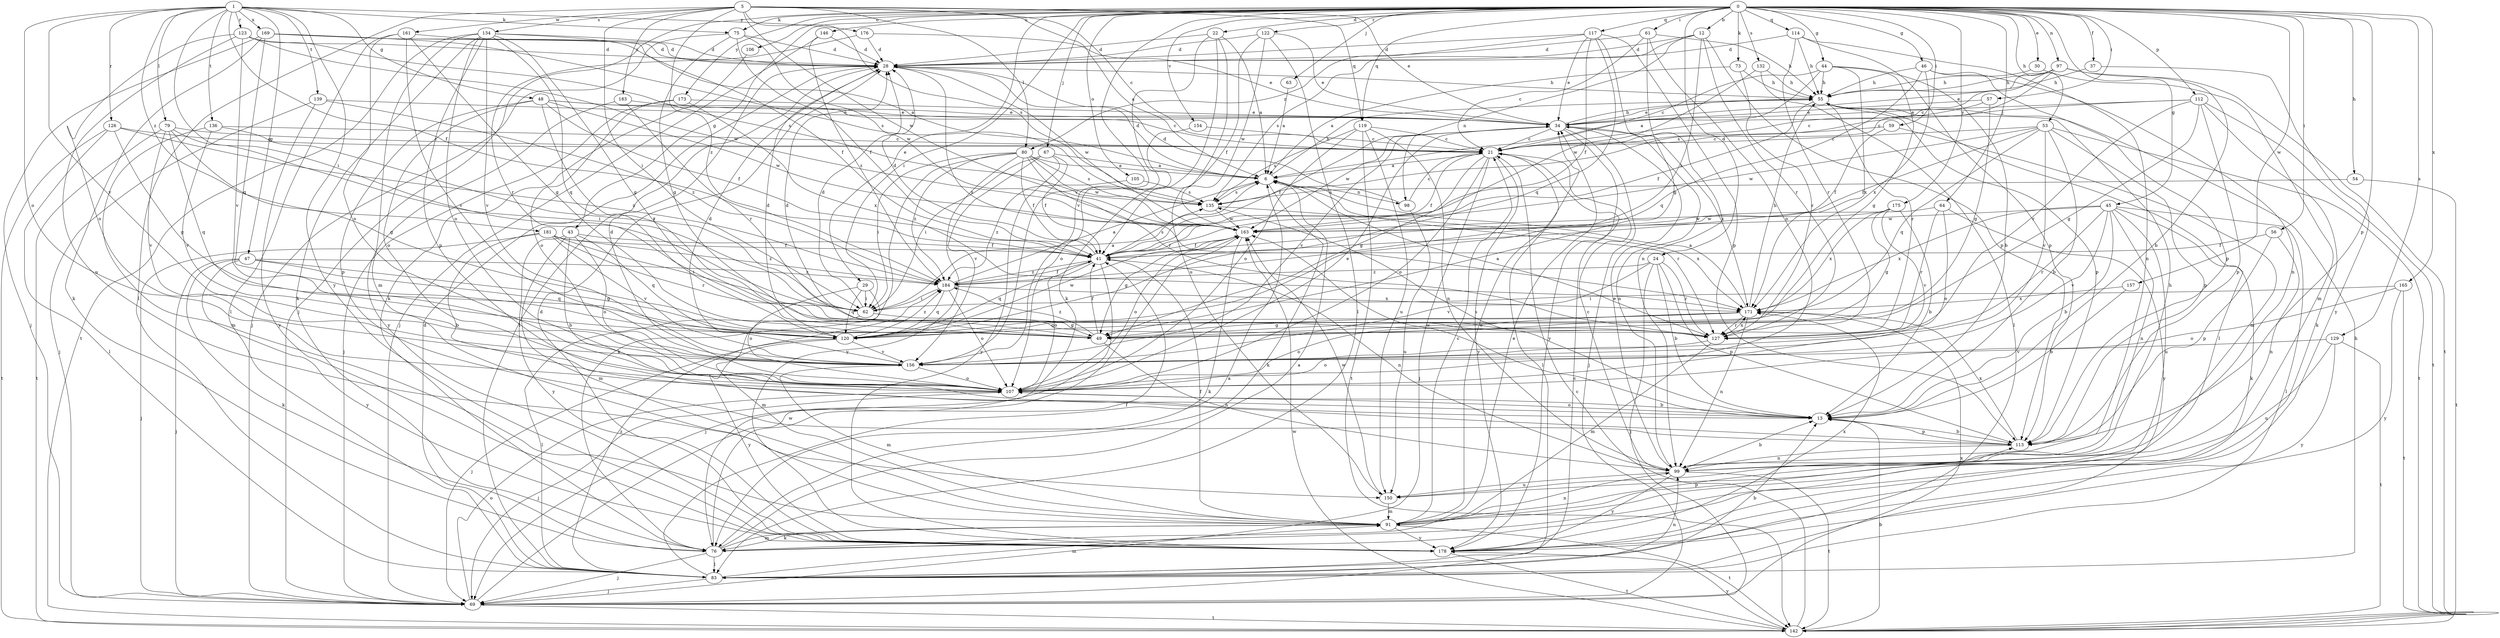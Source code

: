 strict digraph  {
0;
1;
5;
6;
12;
13;
21;
22;
24;
28;
29;
30;
34;
37;
41;
43;
44;
45;
46;
47;
48;
49;
53;
54;
55;
56;
57;
59;
61;
62;
63;
64;
67;
69;
73;
75;
76;
79;
80;
83;
91;
97;
98;
99;
105;
106;
107;
112;
113;
114;
117;
119;
120;
122;
123;
126;
127;
129;
132;
134;
135;
136;
139;
142;
146;
150;
154;
156;
157;
161;
163;
165;
169;
171;
173;
175;
176;
178;
181;
183;
184;
0 -> 12  [label=b];
0 -> 22  [label=d];
0 -> 24  [label=d];
0 -> 29  [label=e];
0 -> 30  [label=e];
0 -> 37  [label=f];
0 -> 43  [label=g];
0 -> 44  [label=g];
0 -> 45  [label=g];
0 -> 46  [label=g];
0 -> 53  [label=h];
0 -> 54  [label=h];
0 -> 56  [label=i];
0 -> 57  [label=i];
0 -> 59  [label=i];
0 -> 61  [label=i];
0 -> 62  [label=i];
0 -> 63  [label=j];
0 -> 64  [label=j];
0 -> 67  [label=j];
0 -> 69  [label=j];
0 -> 73  [label=k];
0 -> 75  [label=k];
0 -> 97  [label=n];
0 -> 105  [label=o];
0 -> 106  [label=o];
0 -> 112  [label=p];
0 -> 113  [label=p];
0 -> 114  [label=q];
0 -> 117  [label=q];
0 -> 119  [label=q];
0 -> 122  [label=r];
0 -> 129  [label=s];
0 -> 132  [label=s];
0 -> 146  [label=u];
0 -> 154  [label=v];
0 -> 156  [label=v];
0 -> 157  [label=w];
0 -> 165  [label=x];
0 -> 173  [label=y];
0 -> 175  [label=y];
1 -> 41  [label=f];
1 -> 47  [label=g];
1 -> 48  [label=g];
1 -> 62  [label=i];
1 -> 75  [label=k];
1 -> 79  [label=l];
1 -> 107  [label=o];
1 -> 123  [label=r];
1 -> 126  [label=r];
1 -> 136  [label=t];
1 -> 139  [label=t];
1 -> 156  [label=v];
1 -> 169  [label=x];
1 -> 176  [label=y];
1 -> 178  [label=y];
1 -> 181  [label=z];
5 -> 6  [label=a];
5 -> 21  [label=c];
5 -> 34  [label=e];
5 -> 62  [label=i];
5 -> 80  [label=l];
5 -> 83  [label=l];
5 -> 119  [label=q];
5 -> 134  [label=s];
5 -> 135  [label=s];
5 -> 161  [label=w];
5 -> 163  [label=w];
5 -> 183  [label=z];
5 -> 184  [label=z];
6 -> 28  [label=d];
6 -> 55  [label=h];
6 -> 76  [label=k];
6 -> 98  [label=n];
6 -> 127  [label=r];
6 -> 135  [label=s];
12 -> 28  [label=d];
12 -> 98  [label=n];
12 -> 113  [label=p];
12 -> 127  [label=r];
12 -> 135  [label=s];
12 -> 184  [label=z];
13 -> 107  [label=o];
13 -> 113  [label=p];
13 -> 135  [label=s];
13 -> 163  [label=w];
21 -> 6  [label=a];
21 -> 41  [label=f];
21 -> 49  [label=g];
21 -> 69  [label=j];
21 -> 83  [label=l];
21 -> 107  [label=o];
21 -> 178  [label=y];
22 -> 6  [label=a];
22 -> 28  [label=d];
22 -> 76  [label=k];
22 -> 150  [label=u];
22 -> 156  [label=v];
24 -> 13  [label=b];
24 -> 69  [label=j];
24 -> 113  [label=p];
24 -> 127  [label=r];
24 -> 156  [label=v];
24 -> 184  [label=z];
28 -> 55  [label=h];
28 -> 83  [label=l];
28 -> 163  [label=w];
28 -> 171  [label=x];
29 -> 62  [label=i];
29 -> 91  [label=m];
29 -> 107  [label=o];
29 -> 120  [label=q];
30 -> 55  [label=h];
30 -> 91  [label=m];
34 -> 21  [label=c];
34 -> 41  [label=f];
34 -> 55  [label=h];
34 -> 69  [label=j];
34 -> 99  [label=n];
34 -> 156  [label=v];
34 -> 163  [label=w];
34 -> 171  [label=x];
34 -> 178  [label=y];
37 -> 55  [label=h];
37 -> 178  [label=y];
41 -> 28  [label=d];
41 -> 69  [label=j];
41 -> 99  [label=n];
41 -> 107  [label=o];
41 -> 120  [label=q];
41 -> 135  [label=s];
41 -> 184  [label=z];
43 -> 13  [label=b];
43 -> 41  [label=f];
43 -> 91  [label=m];
43 -> 107  [label=o];
43 -> 120  [label=q];
43 -> 178  [label=y];
44 -> 6  [label=a];
44 -> 13  [label=b];
44 -> 21  [label=c];
44 -> 49  [label=g];
44 -> 55  [label=h];
44 -> 171  [label=x];
45 -> 13  [label=b];
45 -> 76  [label=k];
45 -> 83  [label=l];
45 -> 99  [label=n];
45 -> 127  [label=r];
45 -> 150  [label=u];
45 -> 156  [label=v];
45 -> 163  [label=w];
45 -> 171  [label=x];
46 -> 55  [label=h];
46 -> 99  [label=n];
46 -> 113  [label=p];
46 -> 120  [label=q];
46 -> 171  [label=x];
47 -> 49  [label=g];
47 -> 69  [label=j];
47 -> 76  [label=k];
47 -> 120  [label=q];
47 -> 178  [label=y];
47 -> 184  [label=z];
48 -> 21  [label=c];
48 -> 34  [label=e];
48 -> 41  [label=f];
48 -> 107  [label=o];
48 -> 113  [label=p];
48 -> 127  [label=r];
48 -> 163  [label=w];
49 -> 28  [label=d];
49 -> 41  [label=f];
49 -> 99  [label=n];
49 -> 184  [label=z];
53 -> 13  [label=b];
53 -> 21  [label=c];
53 -> 41  [label=f];
53 -> 113  [label=p];
53 -> 120  [label=q];
53 -> 142  [label=t];
53 -> 156  [label=v];
53 -> 163  [label=w];
54 -> 135  [label=s];
54 -> 142  [label=t];
55 -> 34  [label=e];
55 -> 41  [label=f];
55 -> 83  [label=l];
55 -> 113  [label=p];
55 -> 127  [label=r];
56 -> 41  [label=f];
56 -> 99  [label=n];
56 -> 113  [label=p];
57 -> 21  [label=c];
57 -> 34  [label=e];
57 -> 49  [label=g];
59 -> 21  [label=c];
59 -> 41  [label=f];
59 -> 91  [label=m];
61 -> 21  [label=c];
61 -> 28  [label=d];
61 -> 49  [label=g];
61 -> 55  [label=h];
61 -> 107  [label=o];
62 -> 6  [label=a];
62 -> 28  [label=d];
62 -> 49  [label=g];
62 -> 83  [label=l];
63 -> 6  [label=a];
64 -> 107  [label=o];
64 -> 127  [label=r];
64 -> 163  [label=w];
64 -> 178  [label=y];
67 -> 6  [label=a];
67 -> 41  [label=f];
67 -> 62  [label=i];
67 -> 156  [label=v];
67 -> 178  [label=y];
69 -> 21  [label=c];
69 -> 107  [label=o];
69 -> 142  [label=t];
69 -> 163  [label=w];
69 -> 171  [label=x];
73 -> 6  [label=a];
73 -> 55  [label=h];
73 -> 127  [label=r];
75 -> 28  [label=d];
75 -> 41  [label=f];
75 -> 49  [label=g];
75 -> 69  [label=j];
75 -> 163  [label=w];
76 -> 6  [label=a];
76 -> 34  [label=e];
76 -> 41  [label=f];
76 -> 69  [label=j];
76 -> 83  [label=l];
76 -> 91  [label=m];
79 -> 21  [label=c];
79 -> 49  [label=g];
79 -> 62  [label=i];
79 -> 120  [label=q];
79 -> 142  [label=t];
79 -> 156  [label=v];
80 -> 6  [label=a];
80 -> 41  [label=f];
80 -> 62  [label=i];
80 -> 76  [label=k];
80 -> 127  [label=r];
80 -> 135  [label=s];
80 -> 163  [label=w];
80 -> 178  [label=y];
80 -> 184  [label=z];
83 -> 6  [label=a];
83 -> 13  [label=b];
83 -> 28  [label=d];
83 -> 55  [label=h];
83 -> 69  [label=j];
83 -> 91  [label=m];
83 -> 99  [label=n];
83 -> 184  [label=z];
91 -> 21  [label=c];
91 -> 34  [label=e];
91 -> 41  [label=f];
91 -> 76  [label=k];
91 -> 99  [label=n];
91 -> 113  [label=p];
91 -> 142  [label=t];
91 -> 178  [label=y];
97 -> 13  [label=b];
97 -> 21  [label=c];
97 -> 34  [label=e];
97 -> 55  [label=h];
97 -> 135  [label=s];
97 -> 142  [label=t];
98 -> 21  [label=c];
98 -> 28  [label=d];
98 -> 150  [label=u];
99 -> 13  [label=b];
99 -> 21  [label=c];
99 -> 34  [label=e];
99 -> 55  [label=h];
99 -> 142  [label=t];
99 -> 150  [label=u];
99 -> 178  [label=y];
105 -> 135  [label=s];
105 -> 184  [label=z];
106 -> 76  [label=k];
107 -> 13  [label=b];
107 -> 28  [label=d];
107 -> 34  [label=e];
107 -> 69  [label=j];
112 -> 21  [label=c];
112 -> 34  [label=e];
112 -> 49  [label=g];
112 -> 76  [label=k];
112 -> 113  [label=p];
112 -> 127  [label=r];
112 -> 142  [label=t];
113 -> 13  [label=b];
113 -> 99  [label=n];
113 -> 171  [label=x];
114 -> 28  [label=d];
114 -> 55  [label=h];
114 -> 99  [label=n];
114 -> 113  [label=p];
114 -> 127  [label=r];
117 -> 28  [label=d];
117 -> 34  [label=e];
117 -> 41  [label=f];
117 -> 99  [label=n];
117 -> 113  [label=p];
117 -> 120  [label=q];
117 -> 80  [label=z];
119 -> 21  [label=c];
119 -> 99  [label=n];
119 -> 107  [label=o];
119 -> 135  [label=s];
119 -> 142  [label=t];
119 -> 150  [label=u];
120 -> 28  [label=d];
120 -> 69  [label=j];
120 -> 156  [label=v];
120 -> 163  [label=w];
120 -> 178  [label=y];
120 -> 184  [label=z];
122 -> 28  [label=d];
122 -> 34  [label=e];
122 -> 41  [label=f];
122 -> 83  [label=l];
122 -> 163  [label=w];
123 -> 28  [label=d];
123 -> 107  [label=o];
123 -> 135  [label=s];
123 -> 150  [label=u];
123 -> 156  [label=v];
123 -> 163  [label=w];
126 -> 21  [label=c];
126 -> 49  [label=g];
126 -> 83  [label=l];
126 -> 142  [label=t];
126 -> 184  [label=z];
127 -> 6  [label=a];
127 -> 91  [label=m];
127 -> 107  [label=o];
127 -> 171  [label=x];
129 -> 142  [label=t];
129 -> 150  [label=u];
129 -> 156  [label=v];
129 -> 178  [label=y];
132 -> 55  [label=h];
132 -> 83  [label=l];
132 -> 163  [label=w];
134 -> 28  [label=d];
134 -> 41  [label=f];
134 -> 49  [label=g];
134 -> 76  [label=k];
134 -> 91  [label=m];
134 -> 107  [label=o];
134 -> 113  [label=p];
134 -> 120  [label=q];
134 -> 142  [label=t];
134 -> 156  [label=v];
135 -> 163  [label=w];
135 -> 171  [label=x];
136 -> 21  [label=c];
136 -> 62  [label=i];
136 -> 91  [label=m];
136 -> 156  [label=v];
139 -> 34  [label=e];
139 -> 69  [label=j];
139 -> 178  [label=y];
139 -> 184  [label=z];
142 -> 13  [label=b];
142 -> 21  [label=c];
142 -> 163  [label=w];
142 -> 178  [label=y];
146 -> 28  [label=d];
146 -> 69  [label=j];
146 -> 184  [label=z];
150 -> 91  [label=m];
150 -> 163  [label=w];
154 -> 21  [label=c];
154 -> 107  [label=o];
156 -> 28  [label=d];
156 -> 91  [label=m];
156 -> 107  [label=o];
157 -> 13  [label=b];
157 -> 171  [label=x];
161 -> 28  [label=d];
161 -> 49  [label=g];
161 -> 83  [label=l];
161 -> 107  [label=o];
161 -> 156  [label=v];
163 -> 41  [label=f];
163 -> 49  [label=g];
163 -> 76  [label=k];
163 -> 107  [label=o];
165 -> 62  [label=i];
165 -> 107  [label=o];
165 -> 142  [label=t];
165 -> 178  [label=y];
169 -> 6  [label=a];
169 -> 28  [label=d];
169 -> 69  [label=j];
169 -> 76  [label=k];
169 -> 120  [label=q];
169 -> 135  [label=s];
171 -> 6  [label=a];
171 -> 49  [label=g];
171 -> 55  [label=h];
171 -> 99  [label=n];
171 -> 107  [label=o];
171 -> 120  [label=q];
171 -> 127  [label=r];
173 -> 34  [label=e];
173 -> 69  [label=j];
173 -> 107  [label=o];
173 -> 171  [label=x];
175 -> 13  [label=b];
175 -> 49  [label=g];
175 -> 156  [label=v];
175 -> 163  [label=w];
175 -> 171  [label=x];
176 -> 28  [label=d];
176 -> 34  [label=e];
176 -> 127  [label=r];
178 -> 28  [label=d];
178 -> 142  [label=t];
178 -> 171  [label=x];
181 -> 13  [label=b];
181 -> 41  [label=f];
181 -> 62  [label=i];
181 -> 69  [label=j];
181 -> 127  [label=r];
181 -> 156  [label=v];
181 -> 184  [label=z];
183 -> 34  [label=e];
183 -> 127  [label=r];
183 -> 178  [label=y];
184 -> 6  [label=a];
184 -> 41  [label=f];
184 -> 62  [label=i];
184 -> 107  [label=o];
184 -> 120  [label=q];
184 -> 171  [label=x];
}
